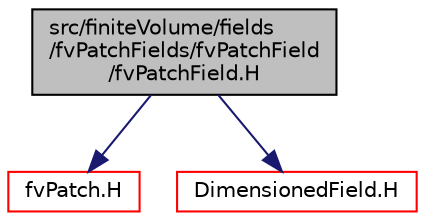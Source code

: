 digraph "src/finiteVolume/fields/fvPatchFields/fvPatchField/fvPatchField.H"
{
  bgcolor="transparent";
  edge [fontname="Helvetica",fontsize="10",labelfontname="Helvetica",labelfontsize="10"];
  node [fontname="Helvetica",fontsize="10",shape=record];
  Node1 [label="src/finiteVolume/fields\l/fvPatchFields/fvPatchField\l/fvPatchField.H",height=0.2,width=0.4,color="black", fillcolor="grey75", style="filled", fontcolor="black"];
  Node1 -> Node2 [color="midnightblue",fontsize="10",style="solid",fontname="Helvetica"];
  Node2 [label="fvPatch.H",height=0.2,width=0.4,color="red",URL="$a06093.html"];
  Node1 -> Node3 [color="midnightblue",fontsize="10",style="solid",fontname="Helvetica"];
  Node3 [label="DimensionedField.H",height=0.2,width=0.4,color="red",URL="$a08214.html"];
}
